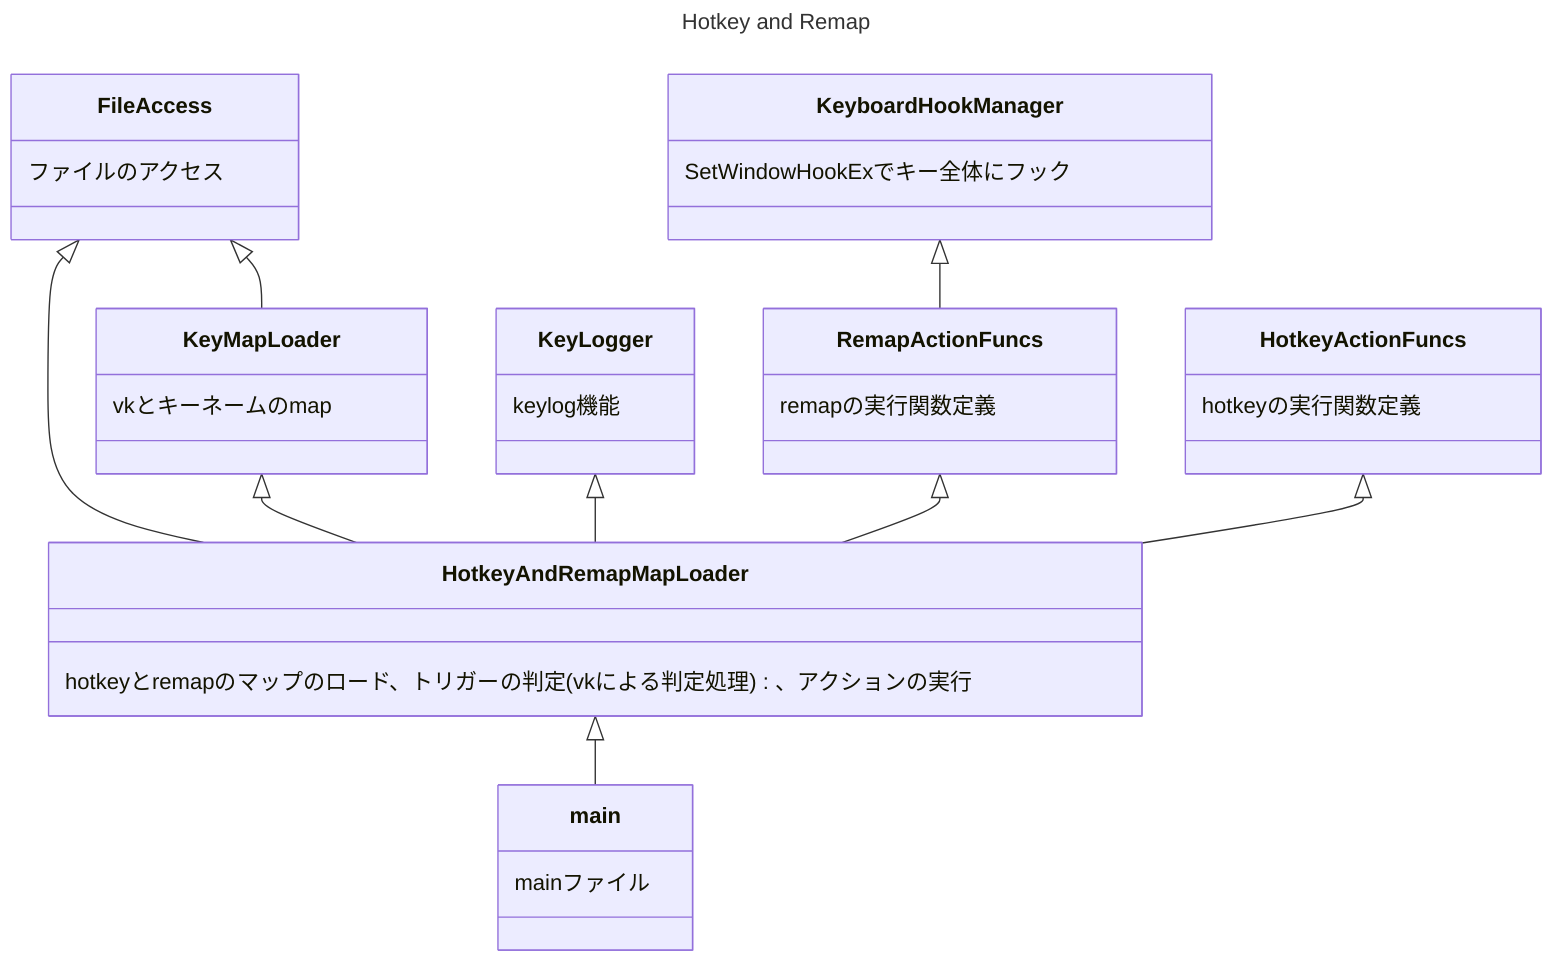 ---
title: Hotkey and Remap
---
classDiagram
direction TB
    class FileAccess {
	    ファイルのアクセス
    }
    class HotkeyAndRemapMapLoader {
	    hotkeyとremapのマップのロード、トリガーの判定(vkによる判定処理) 、アクションの実行
    }
    class KeyMapLoader {
	    vkとキーネームのmap
    }
    class KeyboardHookManager {
	    SetWindowHookExでキー全体にフック
    }
    class HotkeyActionFuncs {
	    hotkeyの実行関数定義
    }
    class RemapActionFuncs {
	    remapの実行関数定義
    }
    class main {
	    mainファイル
    }
    class KeyLogger {
	    keylog機能
    }

    FileAccess <|-- HotkeyAndRemapMapLoader
    FileAccess <|-- KeyMapLoader
    KeyMapLoader <|-- HotkeyAndRemapMapLoader
    KeyboardHookManager <|-- RemapActionFuncs
    KeyLogger <|-- HotkeyAndRemapMapLoader
    RemapActionFuncs <|-- HotkeyAndRemapMapLoader
    HotkeyActionFuncs <|-- HotkeyAndRemapMapLoader
    HotkeyAndRemapMapLoader <|-- main